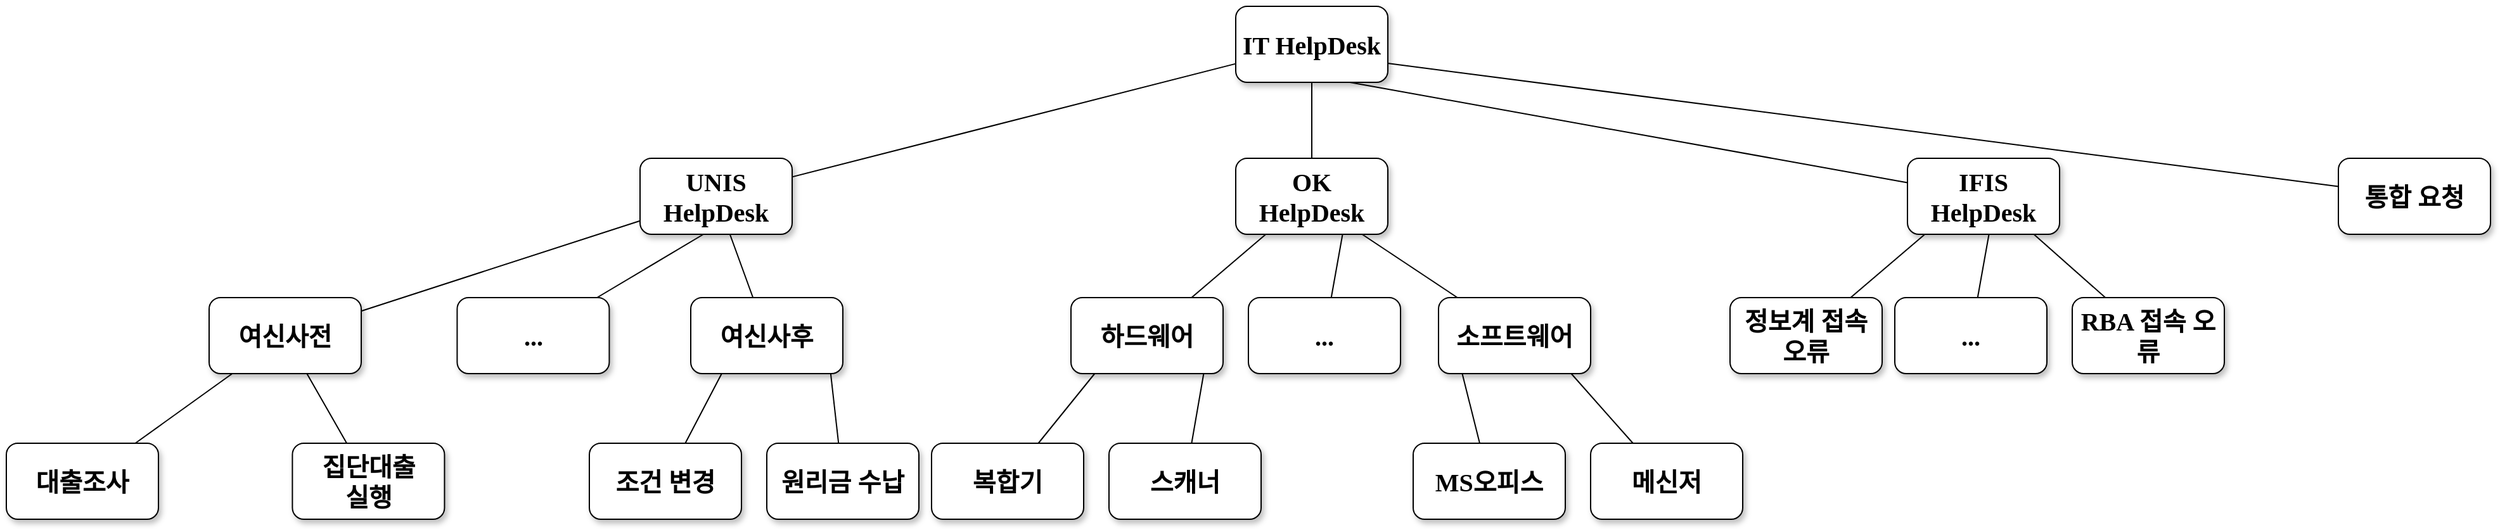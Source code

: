 <mxfile version="22.1.18" type="github">
  <diagram name="Page-1" id="10a91c8b-09ff-31b1-d368-03940ed4cc9e">
    <mxGraphModel dx="3085" dy="1725" grid="1" gridSize="10" guides="1" tooltips="1" connect="1" arrows="1" fold="1" page="1" pageScale="1" pageWidth="1100" pageHeight="850" background="none" math="0" shadow="0">
      <root>
        <mxCell id="0" />
        <mxCell id="1" parent="0" />
        <mxCell id="wliQzoXXdbt3skTnYUmX-7" value="" style="edgeStyle=orthogonalEdgeStyle;rounded=0;orthogonalLoop=1;jettySize=auto;html=1;endArrow=none;endFill=0;" parent="1" source="62893188c0fa7362-1" target="wliQzoXXdbt3skTnYUmX-2" edge="1">
          <mxGeometry relative="1" as="geometry" />
        </mxCell>
        <mxCell id="62893188c0fa7362-1" value="&lt;b&gt;&lt;font style=&quot;font-size: 20px;&quot;&gt;IT HelpDesk&lt;/font&gt;&lt;/b&gt;" style="whiteSpace=wrap;html=1;rounded=1;shadow=1;labelBackgroundColor=none;strokeWidth=1;fontFamily=Verdana;fontSize=12;align=center;" parent="1" vertex="1">
          <mxGeometry x="610" y="50" width="120" height="60" as="geometry" />
        </mxCell>
        <mxCell id="62893188c0fa7362-2" value="&lt;b style=&quot;border-color: var(--border-color);&quot;&gt;&lt;font style=&quot;border-color: var(--border-color); font-size: 20px;&quot;&gt;UNIS HelpDesk&lt;/font&gt;&lt;/b&gt;" style="whiteSpace=wrap;html=1;rounded=1;shadow=1;labelBackgroundColor=none;strokeWidth=1;fontFamily=Verdana;fontSize=12;align=center;" parent="1" vertex="1">
          <mxGeometry x="140" y="170" width="120" height="60" as="geometry" />
        </mxCell>
        <mxCell id="62893188c0fa7362-3" value="&lt;b style=&quot;border-color: var(--border-color);&quot;&gt;&lt;font style=&quot;border-color: var(--border-color); font-size: 20px;&quot;&gt;IFIS HelpDesk&lt;/font&gt;&lt;/b&gt;" style="whiteSpace=wrap;html=1;rounded=1;shadow=1;labelBackgroundColor=none;strokeWidth=1;fontFamily=Verdana;fontSize=12;align=center;" parent="1" vertex="1">
          <mxGeometry x="1140" y="170" width="120" height="60" as="geometry" />
        </mxCell>
        <mxCell id="62893188c0fa7362-4" value="" style="rounded=0;html=1;labelBackgroundColor=none;startArrow=none;startFill=0;startSize=5;endArrow=none;endFill=0;endSize=5;jettySize=auto;orthogonalLoop=1;strokeWidth=1;fontFamily=Verdana;fontSize=12;exitX=0.75;exitY=1;exitDx=0;exitDy=0;" parent="1" source="62893188c0fa7362-1" target="62893188c0fa7362-3" edge="1">
          <mxGeometry x="-0.3" y="13" relative="1" as="geometry">
            <mxPoint as="offset" />
          </mxGeometry>
        </mxCell>
        <mxCell id="62893188c0fa7362-5" value="" style="rounded=0;html=1;labelBackgroundColor=none;startArrow=none;startFill=0;startSize=5;endArrow=none;endFill=0;endSize=5;jettySize=auto;orthogonalLoop=1;strokeWidth=1;fontFamily=Verdana;fontSize=12" parent="1" source="62893188c0fa7362-1" target="62893188c0fa7362-2" edge="1">
          <mxGeometry x="-0.359" y="-11" relative="1" as="geometry">
            <mxPoint as="offset" />
          </mxGeometry>
        </mxCell>
        <mxCell id="62893188c0fa7362-8" value="&lt;span&gt;&lt;b&gt;&lt;font style=&quot;font-size: 20px;&quot;&gt;여신사전&lt;/font&gt;&lt;/b&gt;&lt;/span&gt;" style="whiteSpace=wrap;html=1;rounded=1;shadow=1;labelBackgroundColor=none;strokeWidth=1;fontFamily=Verdana;fontSize=12;align=center;" parent="1" vertex="1">
          <mxGeometry x="-200" y="280" width="120" height="60" as="geometry" />
        </mxCell>
        <mxCell id="62893188c0fa7362-9" value="&lt;span&gt;&lt;b&gt;&lt;font style=&quot;font-size: 20px;&quot;&gt;여신사후&lt;/font&gt;&lt;/b&gt;&lt;/span&gt;" style="whiteSpace=wrap;html=1;rounded=1;shadow=1;labelBackgroundColor=none;strokeWidth=1;fontFamily=Verdana;fontSize=12;align=center;" parent="1" vertex="1">
          <mxGeometry x="180" y="280" width="120" height="60" as="geometry" />
        </mxCell>
        <mxCell id="62893188c0fa7362-12" value="&lt;b&gt;&lt;font style=&quot;font-size: 20px;&quot;&gt;대출조사&lt;/font&gt;&lt;/b&gt;" style="whiteSpace=wrap;html=1;rounded=1;shadow=1;labelBackgroundColor=none;strokeWidth=1;fontFamily=Verdana;fontSize=12;align=center;" parent="1" vertex="1">
          <mxGeometry x="-360" y="395" width="120" height="60" as="geometry" />
        </mxCell>
        <mxCell id="62893188c0fa7362-13" value="&lt;b&gt;&lt;font style=&quot;font-size: 20px;&quot;&gt;집단대출&lt;br&gt;실행&lt;/font&gt;&lt;/b&gt;" style="whiteSpace=wrap;html=1;rounded=1;shadow=1;labelBackgroundColor=none;strokeWidth=1;fontFamily=Verdana;fontSize=12;align=center;" parent="1" vertex="1">
          <mxGeometry x="-134.29" y="395" width="120" height="60" as="geometry" />
        </mxCell>
        <mxCell id="62893188c0fa7362-14" value="" style="rounded=0;html=1;labelBackgroundColor=none;startArrow=none;startFill=0;startSize=5;endArrow=none;endFill=0;endSize=5;jettySize=auto;orthogonalLoop=1;strokeWidth=1;fontFamily=Verdana;fontSize=12" parent="1" source="62893188c0fa7362-2" target="62893188c0fa7362-8" edge="1">
          <mxGeometry x="-0.199" y="-14" relative="1" as="geometry">
            <mxPoint as="offset" />
          </mxGeometry>
        </mxCell>
        <mxCell id="62893188c0fa7362-15" value="" style="rounded=0;html=1;labelBackgroundColor=none;startArrow=none;startFill=0;startSize=5;endArrow=none;endFill=0;endSize=5;jettySize=auto;orthogonalLoop=1;strokeWidth=1;fontFamily=Verdana;fontSize=12" parent="1" source="62893188c0fa7362-2" target="62893188c0fa7362-9" edge="1">
          <mxGeometry x="-0.199" y="14" relative="1" as="geometry">
            <mxPoint as="offset" />
          </mxGeometry>
        </mxCell>
        <mxCell id="62893188c0fa7362-18" value="" style="rounded=0;html=1;labelBackgroundColor=none;startArrow=none;startFill=0;startSize=5;endArrow=none;endFill=0;endSize=5;jettySize=auto;orthogonalLoop=1;strokeWidth=1;fontFamily=Verdana;fontSize=12" parent="1" source="62893188c0fa7362-8" target="62893188c0fa7362-12" edge="1">
          <mxGeometry x="-0.217" y="-14" relative="1" as="geometry">
            <mxPoint as="offset" />
          </mxGeometry>
        </mxCell>
        <mxCell id="62893188c0fa7362-19" value="" style="rounded=0;html=1;labelBackgroundColor=none;startArrow=none;startFill=0;startSize=5;endArrow=none;endFill=0;endSize=5;jettySize=auto;orthogonalLoop=1;strokeWidth=1;fontFamily=Verdana;fontSize=12" parent="1" source="62893188c0fa7362-8" target="62893188c0fa7362-13" edge="1">
          <mxGeometry x="-0.287" y="12" relative="1" as="geometry">
            <mxPoint as="offset" />
          </mxGeometry>
        </mxCell>
        <mxCell id="wliQzoXXdbt3skTnYUmX-2" value="&lt;b style=&quot;border-color: var(--border-color);&quot;&gt;&lt;font style=&quot;border-color: var(--border-color); font-size: 20px;&quot;&gt;OK HelpDesk&lt;/font&gt;&lt;/b&gt;" style="whiteSpace=wrap;html=1;rounded=1;shadow=1;labelBackgroundColor=none;strokeWidth=1;fontFamily=Verdana;fontSize=12;align=center;" parent="1" vertex="1">
          <mxGeometry x="610" y="170" width="120" height="60" as="geometry" />
        </mxCell>
        <mxCell id="mJheN4EzBv6qTbYaFTEQ-1" value="&lt;b&gt;&lt;font style=&quot;font-size: 20px;&quot;&gt;...&lt;/font&gt;&lt;/b&gt;" style="whiteSpace=wrap;html=1;rounded=1;shadow=1;labelBackgroundColor=none;strokeWidth=1;fontFamily=Verdana;fontSize=12;align=center;" parent="1" vertex="1">
          <mxGeometry x="-4.29" y="280" width="120" height="60" as="geometry" />
        </mxCell>
        <mxCell id="mJheN4EzBv6qTbYaFTEQ-2" value="" style="rounded=0;html=1;labelBackgroundColor=none;startArrow=none;startFill=0;startSize=5;endArrow=none;endFill=0;endSize=5;jettySize=auto;orthogonalLoop=1;strokeWidth=1;fontFamily=Verdana;fontSize=12;exitX=0.5;exitY=1;exitDx=0;exitDy=0;" parent="1" target="mJheN4EzBv6qTbYaFTEQ-1" edge="1">
          <mxGeometry x="-0.199" y="-14" relative="1" as="geometry">
            <mxPoint as="offset" />
            <mxPoint x="190.0" y="230" as="sourcePoint" />
          </mxGeometry>
        </mxCell>
        <mxCell id="mJheN4EzBv6qTbYaFTEQ-3" value="&lt;b&gt;&lt;font style=&quot;font-size: 20px;&quot;&gt;조건 변경&lt;/font&gt;&lt;/b&gt;" style="whiteSpace=wrap;html=1;rounded=1;shadow=1;labelBackgroundColor=none;strokeWidth=1;fontFamily=Verdana;fontSize=12;align=center;" parent="1" vertex="1">
          <mxGeometry x="100" y="395" width="120" height="60" as="geometry" />
        </mxCell>
        <mxCell id="mJheN4EzBv6qTbYaFTEQ-4" value="&lt;b&gt;&lt;font style=&quot;font-size: 20px;&quot;&gt;원리금 수납&lt;/font&gt;&lt;/b&gt;" style="whiteSpace=wrap;html=1;rounded=1;shadow=1;labelBackgroundColor=none;strokeWidth=1;fontFamily=Verdana;fontSize=12;align=center;" parent="1" vertex="1">
          <mxGeometry x="240" y="395" width="120" height="60" as="geometry" />
        </mxCell>
        <mxCell id="mJheN4EzBv6qTbYaFTEQ-5" value="" style="rounded=0;html=1;labelBackgroundColor=none;startArrow=none;startFill=0;startSize=5;endArrow=none;endFill=0;endSize=5;jettySize=auto;orthogonalLoop=1;strokeWidth=1;fontFamily=Verdana;fontSize=12" parent="1" target="mJheN4EzBv6qTbYaFTEQ-3" edge="1">
          <mxGeometry x="-0.217" y="-14" relative="1" as="geometry">
            <mxPoint as="offset" />
            <mxPoint x="204.42" y="340" as="sourcePoint" />
          </mxGeometry>
        </mxCell>
        <mxCell id="mJheN4EzBv6qTbYaFTEQ-6" value="" style="rounded=0;html=1;labelBackgroundColor=none;startArrow=none;startFill=0;startSize=5;endArrow=none;endFill=0;endSize=5;jettySize=auto;orthogonalLoop=1;strokeWidth=1;fontFamily=Verdana;fontSize=12" parent="1" target="mJheN4EzBv6qTbYaFTEQ-4" edge="1">
          <mxGeometry x="-0.287" y="12" relative="1" as="geometry">
            <mxPoint as="offset" />
            <mxPoint x="290.42" y="340" as="sourcePoint" />
          </mxGeometry>
        </mxCell>
        <mxCell id="mJheN4EzBv6qTbYaFTEQ-7" value="&lt;b&gt;&lt;font style=&quot;font-size: 20px;&quot;&gt;하드웨어&lt;/font&gt;&lt;/b&gt;" style="whiteSpace=wrap;html=1;rounded=1;shadow=1;labelBackgroundColor=none;strokeWidth=1;fontFamily=Verdana;fontSize=12;align=center;" parent="1" vertex="1">
          <mxGeometry x="480" y="280" width="120" height="60" as="geometry" />
        </mxCell>
        <mxCell id="mJheN4EzBv6qTbYaFTEQ-8" value="&lt;font style=&quot;font-size: 20px;&quot;&gt;&lt;b&gt;소프트웨어&lt;/b&gt;&lt;/font&gt;" style="whiteSpace=wrap;html=1;rounded=1;shadow=1;labelBackgroundColor=none;strokeWidth=1;fontFamily=Verdana;fontSize=12;align=center;" parent="1" vertex="1">
          <mxGeometry x="770" y="280" width="120" height="60" as="geometry" />
        </mxCell>
        <mxCell id="mJheN4EzBv6qTbYaFTEQ-9" value="" style="rounded=0;html=1;labelBackgroundColor=none;startArrow=none;startFill=0;startSize=5;endArrow=none;endFill=0;endSize=5;jettySize=auto;orthogonalLoop=1;strokeWidth=1;fontFamily=Verdana;fontSize=12" parent="1" target="mJheN4EzBv6qTbYaFTEQ-7" edge="1">
          <mxGeometry x="-0.217" y="-14" relative="1" as="geometry">
            <mxPoint as="offset" />
            <mxPoint x="633.71" y="230" as="sourcePoint" />
          </mxGeometry>
        </mxCell>
        <mxCell id="mJheN4EzBv6qTbYaFTEQ-10" value="" style="rounded=0;html=1;labelBackgroundColor=none;startArrow=none;startFill=0;startSize=5;endArrow=none;endFill=0;endSize=5;jettySize=auto;orthogonalLoop=1;strokeWidth=1;fontFamily=Verdana;fontSize=12" parent="1" target="mJheN4EzBv6qTbYaFTEQ-8" edge="1">
          <mxGeometry x="-0.287" y="12" relative="1" as="geometry">
            <mxPoint as="offset" />
            <mxPoint x="709.71" y="230" as="sourcePoint" />
          </mxGeometry>
        </mxCell>
        <mxCell id="mJheN4EzBv6qTbYaFTEQ-11" value="&lt;font style=&quot;font-size: 20px;&quot;&gt;&lt;b&gt;정보계 접속 오류&lt;/b&gt;&lt;/font&gt;" style="whiteSpace=wrap;html=1;rounded=1;shadow=1;labelBackgroundColor=none;strokeWidth=1;fontFamily=Verdana;fontSize=12;align=center;" parent="1" vertex="1">
          <mxGeometry x="1000" y="280" width="120" height="60" as="geometry" />
        </mxCell>
        <mxCell id="mJheN4EzBv6qTbYaFTEQ-12" value="&lt;b&gt;&lt;font style=&quot;font-size: 20px;&quot;&gt;RBA 접속 오류&lt;/font&gt;&lt;/b&gt;" style="whiteSpace=wrap;html=1;rounded=1;shadow=1;labelBackgroundColor=none;strokeWidth=1;fontFamily=Verdana;fontSize=12;align=center;" parent="1" vertex="1">
          <mxGeometry x="1270" y="280" width="120" height="60" as="geometry" />
        </mxCell>
        <mxCell id="mJheN4EzBv6qTbYaFTEQ-13" value="" style="rounded=0;html=1;labelBackgroundColor=none;startArrow=none;startFill=0;startSize=5;endArrow=none;endFill=0;endSize=5;jettySize=auto;orthogonalLoop=1;strokeWidth=1;fontFamily=Verdana;fontSize=12" parent="1" target="mJheN4EzBv6qTbYaFTEQ-11" edge="1">
          <mxGeometry x="-0.217" y="-14" relative="1" as="geometry">
            <mxPoint as="offset" />
            <mxPoint x="1153.71" y="230" as="sourcePoint" />
          </mxGeometry>
        </mxCell>
        <mxCell id="mJheN4EzBv6qTbYaFTEQ-14" value="" style="rounded=0;html=1;labelBackgroundColor=none;startArrow=none;startFill=0;startSize=5;endArrow=none;endFill=0;endSize=5;jettySize=auto;orthogonalLoop=1;strokeWidth=1;fontFamily=Verdana;fontSize=12" parent="1" target="mJheN4EzBv6qTbYaFTEQ-12" edge="1">
          <mxGeometry x="-0.287" y="12" relative="1" as="geometry">
            <mxPoint as="offset" />
            <mxPoint x="1239.71" y="230" as="sourcePoint" />
          </mxGeometry>
        </mxCell>
        <mxCell id="mJheN4EzBv6qTbYaFTEQ-15" value="&lt;b&gt;&lt;font style=&quot;font-size: 20px;&quot;&gt;MS오피스&lt;/font&gt;&lt;/b&gt;" style="whiteSpace=wrap;html=1;rounded=1;shadow=1;labelBackgroundColor=none;strokeWidth=1;fontFamily=Verdana;fontSize=12;align=center;" parent="1" vertex="1">
          <mxGeometry x="750" y="395" width="120" height="60" as="geometry" />
        </mxCell>
        <mxCell id="mJheN4EzBv6qTbYaFTEQ-16" value="&lt;font style=&quot;font-size: 20px;&quot;&gt;&lt;b&gt;메신저&lt;/b&gt;&lt;/font&gt;" style="whiteSpace=wrap;html=1;rounded=1;shadow=1;labelBackgroundColor=none;strokeWidth=1;fontFamily=Verdana;fontSize=12;align=center;" parent="1" vertex="1">
          <mxGeometry x="890" y="395" width="120" height="60" as="geometry" />
        </mxCell>
        <mxCell id="mJheN4EzBv6qTbYaFTEQ-17" value="" style="rounded=0;html=1;labelBackgroundColor=none;startArrow=none;startFill=0;startSize=5;endArrow=none;endFill=0;endSize=5;jettySize=auto;orthogonalLoop=1;strokeWidth=1;fontFamily=Verdana;fontSize=12" parent="1" target="mJheN4EzBv6qTbYaFTEQ-15" edge="1">
          <mxGeometry x="-0.217" y="-14" relative="1" as="geometry">
            <mxPoint as="offset" />
            <mxPoint x="788.71" y="340" as="sourcePoint" />
          </mxGeometry>
        </mxCell>
        <mxCell id="mJheN4EzBv6qTbYaFTEQ-18" value="" style="rounded=0;html=1;labelBackgroundColor=none;startArrow=none;startFill=0;startSize=5;endArrow=none;endFill=0;endSize=5;jettySize=auto;orthogonalLoop=1;strokeWidth=1;fontFamily=Verdana;fontSize=12" parent="1" target="mJheN4EzBv6qTbYaFTEQ-16" edge="1">
          <mxGeometry x="-0.287" y="12" relative="1" as="geometry">
            <mxPoint as="offset" />
            <mxPoint x="874.71" y="340" as="sourcePoint" />
          </mxGeometry>
        </mxCell>
        <mxCell id="mJheN4EzBv6qTbYaFTEQ-19" value="&lt;b&gt;&lt;font style=&quot;font-size: 20px;&quot;&gt;복합기&lt;/font&gt;&lt;/b&gt;" style="whiteSpace=wrap;html=1;rounded=1;shadow=1;labelBackgroundColor=none;strokeWidth=1;fontFamily=Verdana;fontSize=12;align=center;" parent="1" vertex="1">
          <mxGeometry x="370" y="395" width="120" height="60" as="geometry" />
        </mxCell>
        <mxCell id="mJheN4EzBv6qTbYaFTEQ-20" value="&lt;b&gt;&lt;font style=&quot;font-size: 20px;&quot;&gt;스캐너&lt;/font&gt;&lt;/b&gt;" style="whiteSpace=wrap;html=1;rounded=1;shadow=1;labelBackgroundColor=none;strokeWidth=1;fontFamily=Verdana;fontSize=12;align=center;" parent="1" vertex="1">
          <mxGeometry x="510" y="395" width="120" height="60" as="geometry" />
        </mxCell>
        <mxCell id="mJheN4EzBv6qTbYaFTEQ-21" value="" style="rounded=0;html=1;labelBackgroundColor=none;startArrow=none;startFill=0;startSize=5;endArrow=none;endFill=0;endSize=5;jettySize=auto;orthogonalLoop=1;strokeWidth=1;fontFamily=Verdana;fontSize=12" parent="1" target="mJheN4EzBv6qTbYaFTEQ-19" edge="1">
          <mxGeometry x="-0.217" y="-14" relative="1" as="geometry">
            <mxPoint as="offset" />
            <mxPoint x="498.71" y="340" as="sourcePoint" />
          </mxGeometry>
        </mxCell>
        <mxCell id="mJheN4EzBv6qTbYaFTEQ-22" value="" style="rounded=0;html=1;labelBackgroundColor=none;startArrow=none;startFill=0;startSize=5;endArrow=none;endFill=0;endSize=5;jettySize=auto;orthogonalLoop=1;strokeWidth=1;fontFamily=Verdana;fontSize=12" parent="1" target="mJheN4EzBv6qTbYaFTEQ-20" edge="1">
          <mxGeometry x="-0.287" y="12" relative="1" as="geometry">
            <mxPoint as="offset" />
            <mxPoint x="584.71" y="340" as="sourcePoint" />
          </mxGeometry>
        </mxCell>
        <mxCell id="mJheN4EzBv6qTbYaFTEQ-24" value="&lt;b&gt;&lt;font style=&quot;font-size: 20px;&quot;&gt;...&lt;/font&gt;&lt;/b&gt;" style="whiteSpace=wrap;html=1;rounded=1;shadow=1;labelBackgroundColor=none;strokeWidth=1;fontFamily=Verdana;fontSize=12;align=center;" parent="1" vertex="1">
          <mxGeometry x="620" y="280" width="120" height="60" as="geometry" />
        </mxCell>
        <mxCell id="mJheN4EzBv6qTbYaFTEQ-25" value="" style="rounded=0;html=1;labelBackgroundColor=none;startArrow=none;startFill=0;startSize=5;endArrow=none;endFill=0;endSize=5;jettySize=auto;orthogonalLoop=1;strokeWidth=1;fontFamily=Verdana;fontSize=12;exitX=0.5;exitY=1;exitDx=0;exitDy=0;" parent="1" target="mJheN4EzBv6qTbYaFTEQ-24" edge="1">
          <mxGeometry x="-0.199" y="-14" relative="1" as="geometry">
            <mxPoint as="offset" />
            <mxPoint x="694.29" y="230" as="sourcePoint" />
          </mxGeometry>
        </mxCell>
        <mxCell id="mJheN4EzBv6qTbYaFTEQ-26" value="&lt;b&gt;&lt;font style=&quot;font-size: 20px;&quot;&gt;...&lt;/font&gt;&lt;/b&gt;" style="whiteSpace=wrap;html=1;rounded=1;shadow=1;labelBackgroundColor=none;strokeWidth=1;fontFamily=Verdana;fontSize=12;align=center;" parent="1" vertex="1">
          <mxGeometry x="1130" y="280" width="120" height="60" as="geometry" />
        </mxCell>
        <mxCell id="mJheN4EzBv6qTbYaFTEQ-27" value="" style="rounded=0;html=1;labelBackgroundColor=none;startArrow=none;startFill=0;startSize=5;endArrow=none;endFill=0;endSize=5;jettySize=auto;orthogonalLoop=1;strokeWidth=1;fontFamily=Verdana;fontSize=12;exitX=0.5;exitY=1;exitDx=0;exitDy=0;" parent="1" target="mJheN4EzBv6qTbYaFTEQ-26" edge="1">
          <mxGeometry x="-0.199" y="-14" relative="1" as="geometry">
            <mxPoint as="offset" />
            <mxPoint x="1204.29" y="230" as="sourcePoint" />
          </mxGeometry>
        </mxCell>
        <mxCell id="FZHbbcBV69jzoJjjJWfA-1" value="&lt;b style=&quot;&quot;&gt;&lt;font style=&quot;font-size: 20px;&quot;&gt;통합 요청&lt;/font&gt;&lt;/b&gt;" style="whiteSpace=wrap;html=1;rounded=1;shadow=1;labelBackgroundColor=none;strokeWidth=1;fontFamily=Verdana;fontSize=12;align=center;" parent="1" vertex="1">
          <mxGeometry x="1480" y="170" width="120" height="60" as="geometry" />
        </mxCell>
        <mxCell id="FZHbbcBV69jzoJjjJWfA-2" value="" style="rounded=0;html=1;labelBackgroundColor=none;startArrow=none;startFill=0;startSize=5;endArrow=none;endFill=0;endSize=5;jettySize=auto;orthogonalLoop=1;strokeWidth=1;fontFamily=Verdana;fontSize=12;exitX=1;exitY=0.75;exitDx=0;exitDy=0;" parent="1" source="62893188c0fa7362-1" target="FZHbbcBV69jzoJjjJWfA-1" edge="1">
          <mxGeometry x="-0.3" y="13" relative="1" as="geometry">
            <mxPoint as="offset" />
            <mxPoint x="730" y="80" as="sourcePoint" />
          </mxGeometry>
        </mxCell>
      </root>
    </mxGraphModel>
  </diagram>
</mxfile>
